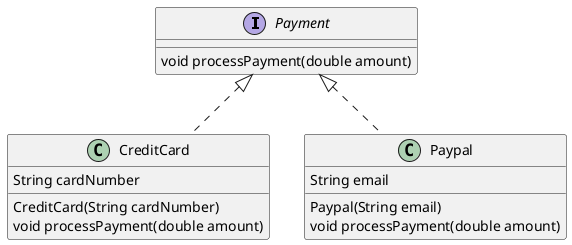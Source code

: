 @startuml

interface Payment {
    void processPayment(double amount)
}

class CreditCard implements Payment {
    String cardNumber
    CreditCard(String cardNumber)
    void processPayment(double amount)
}

class Paypal implements Payment {
    String email
    Paypal(String email)
    void processPayment(double amount)
}

@enduml